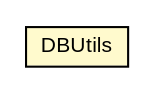#!/usr/local/bin/dot
#
# Class diagram 
# Generated by UMLGraph version R5_6-24-gf6e263 (http://www.umlgraph.org/)
#

digraph G {
	edge [fontname="arial",fontsize=10,labelfontname="arial",labelfontsize=10];
	node [fontname="arial",fontsize=10,shape=plaintext];
	nodesep=0.25;
	ranksep=0.5;
	// org.miloss.fgsms.common.DBUtils
	c889 [label=<<table title="org.miloss.fgsms.common.DBUtils" border="0" cellborder="1" cellspacing="0" cellpadding="2" port="p" bgcolor="lemonChiffon" href="./DBUtils.html">
		<tr><td><table border="0" cellspacing="0" cellpadding="1">
<tr><td align="center" balign="center"> DBUtils </td></tr>
		</table></td></tr>
		</table>>, URL="./DBUtils.html", fontname="arial", fontcolor="black", fontsize=10.0];
}

